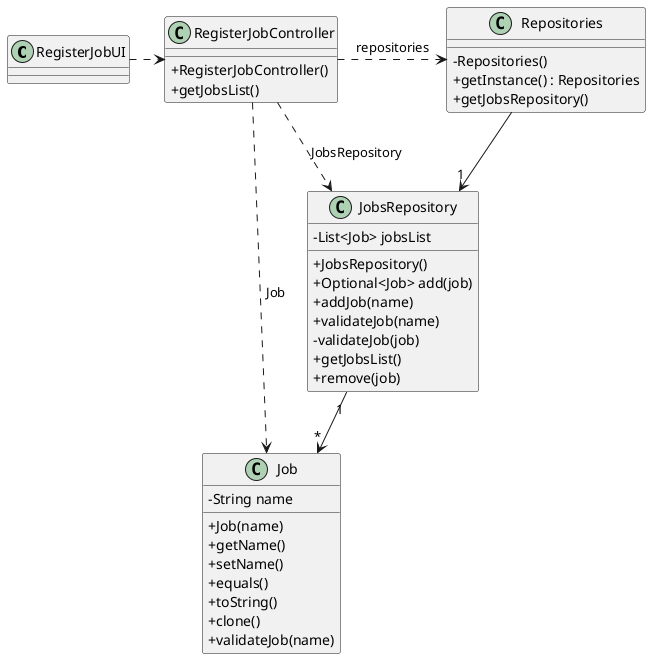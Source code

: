 @startuml
skinparam packageStyle rectangle
skinparam shadowing false
skinparam linetype polyline
skinparam classAttributeIconSize 0


class RegisterJobUI {
}

class RegisterJobController {
    + RegisterJobController()
    + getJobsList()
}

class Job {
    - String name
    + Job(name)
    + getName()
    + setName()
    + equals()
    + toString()
    + clone()
    + validateJob(name)
}

class JobsRepository {
    - List<Job> jobsList
    + JobsRepository()
    + Optional<Job> add(job)
    + addJob(name)
    + validateJob(name)
    - validateJob(job)
    + getJobsList()
    +remove(job)
}

class Repositories {
    - Repositories()
    + getInstance() : Repositories
    + getJobsRepository()
}

RegisterJobUI .> RegisterJobController

RegisterJobController .> Repositories : repositories

Repositories --> "1" JobsRepository

RegisterJobController ..> Job : Job
RegisterJobController ..> JobsRepository : JobsRepository

JobsRepository "1" --> "*" Job

@enduml